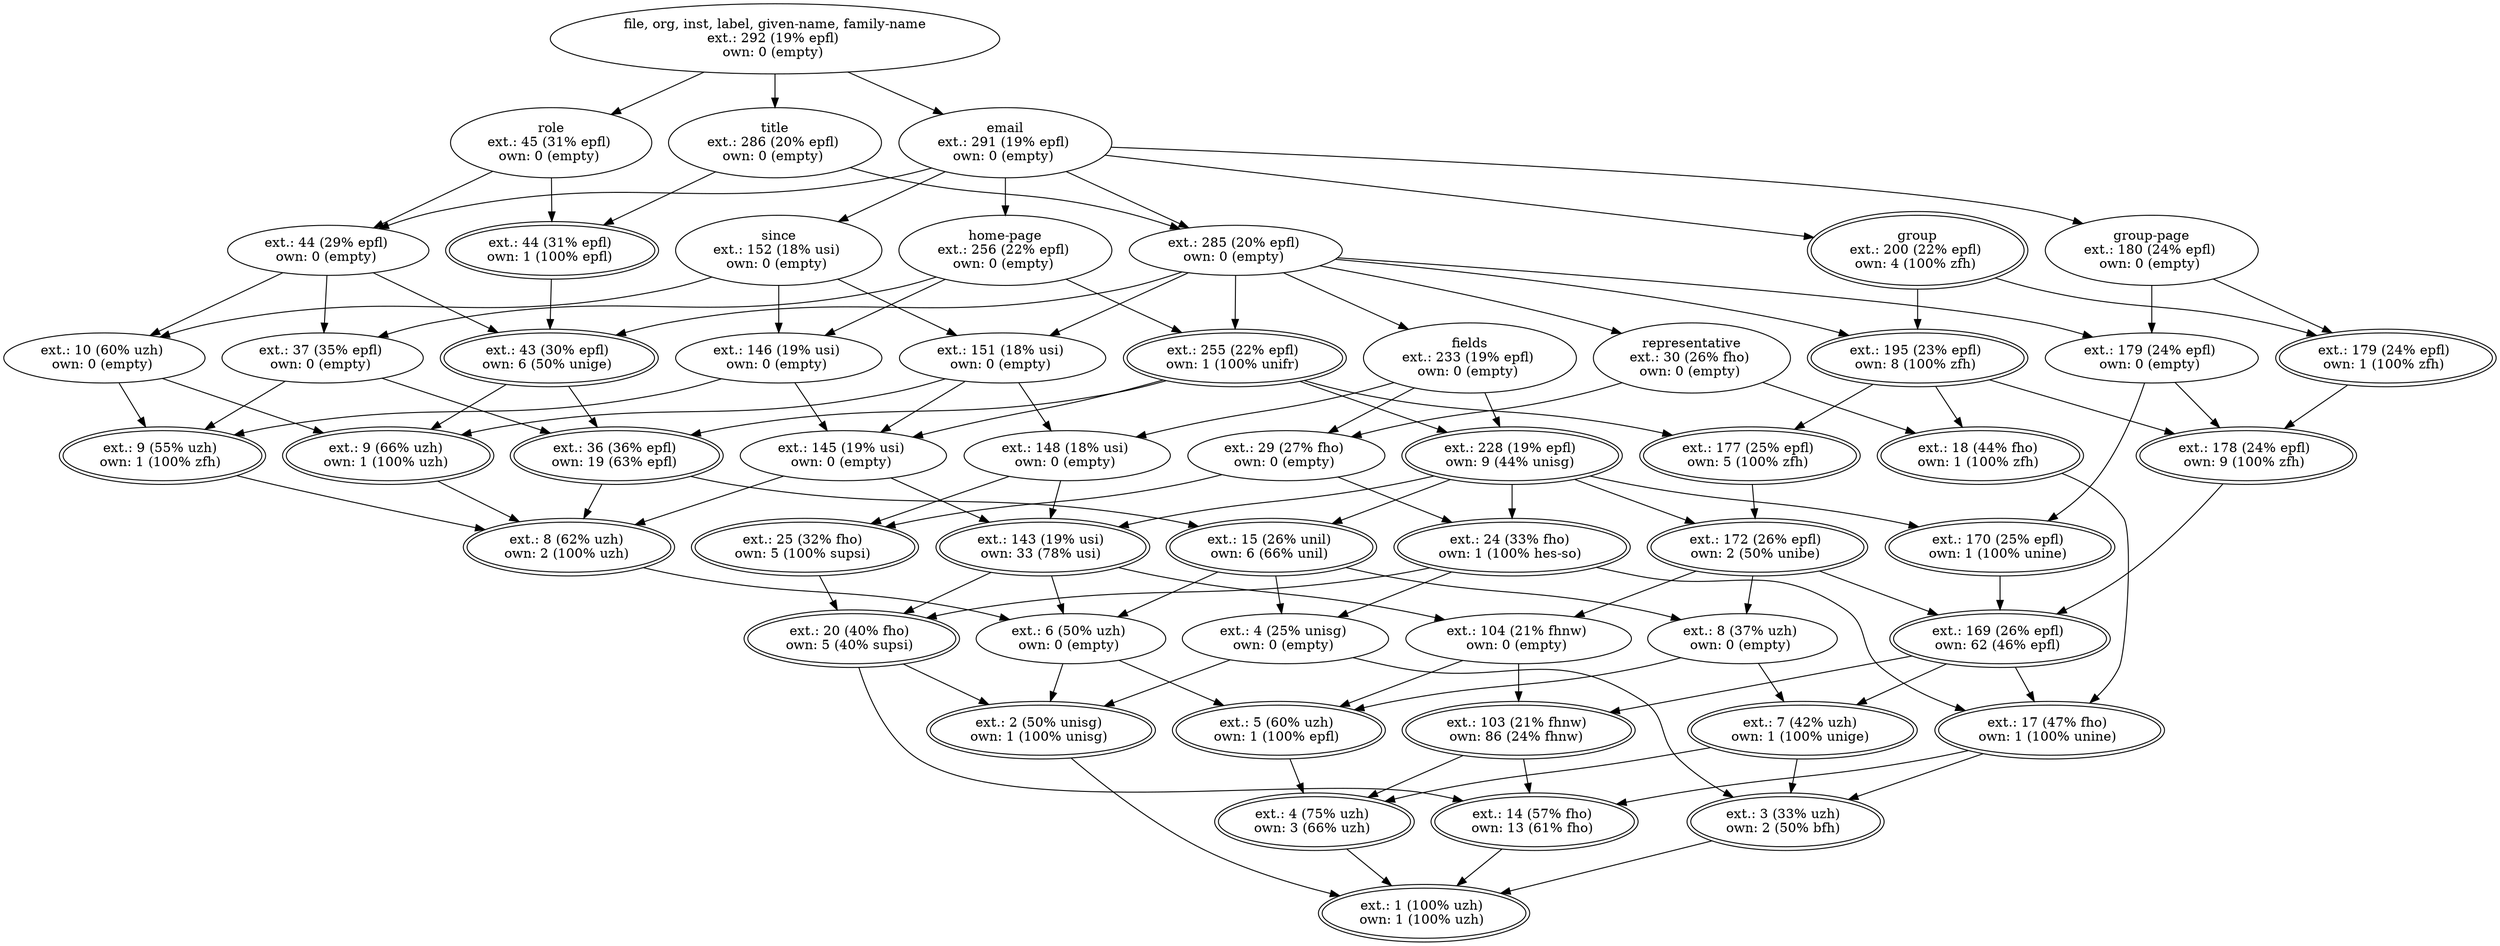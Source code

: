digraph d{
1 [label="file, org, inst, label, given-name, family-name
ext.: 292 (19% epfl) 
own: 0 (empty) "]
2 [label="ext.: 103 (21% fhnw) 
own: 86 (24% fhnw) ", peripheries = 2]
3 [label="ext.: 169 (26% epfl) 
own: 62 (46% epfl) ", peripheries = 2]
4 [label="ext.: 3 (33% uzh) 
own: 2 (50% bfh) ", peripheries = 2]
5 [label="ext.: 17 (47% fho) 
own: 1 (100% unine) ", peripheries = 2]
6 [label="ext.: 14 (57% fho) 
own: 13 (61% fho) ", peripheries = 2]
7 [label="ext.: 104 (21% fhnw) 
own: 0 (empty) "]
8 [label="ext.: 172 (26% epfl) 
own: 2 (50% unibe) ", peripheries = 2]
9 [label="ext.: 8 (37% uzh) 
own: 0 (empty) "]
10 [label="ext.: 5 (60% uzh) 
own: 1 (100% epfl) ", peripheries = 2]
11 [label="ext.: 255 (22% epfl) 
own: 1 (100% unifr) ", peripheries = 2]
12 [label="ext.: 36 (36% epfl) 
own: 19 (63% epfl) ", peripheries = 2]
13 [label="title
ext.: 286 (20% epfl) 
own: 0 (empty) "]
14 [label="ext.: 44 (31% epfl) 
own: 1 (100% epfl) ", peripheries = 2]
15 [label="ext.: 143 (19% usi) 
own: 33 (78% usi) ", peripheries = 2]
16 [label="ext.: 228 (19% epfl) 
own: 9 (44% unisg) ", peripheries = 2]
17 [label="ext.: 24 (33% fho) 
own: 1 (100% hes-so) ", peripheries = 2]
18 [label="ext.: 20 (40% fho) 
own: 5 (40% supsi) ", peripheries = 2]
19 [label="ext.: 7 (42% uzh) 
own: 1 (100% unige) ", peripheries = 2]
20 [label="ext.: 4 (75% uzh) 
own: 3 (66% uzh) ", peripheries = 2]
21 [label="ext.: 148 (18% usi) 
own: 0 (empty) "]
22 [label="fields
ext.: 233 (19% epfl) 
own: 0 (empty) "]
23 [label="ext.: 29 (27% fho) 
own: 0 (empty) "]
24 [label="ext.: 25 (32% fho) 
own: 5 (100% supsi) ", peripheries = 2]
25 [label="ext.: 285 (20% epfl) 
own: 0 (empty) "]
26 [label="ext.: 15 (26% unil) 
own: 6 (66% unil) ", peripheries = 2]
27 [label="ext.: 43 (30% epfl) 
own: 6 (50% unige) ", peripheries = 2]
28 [label="ext.: 170 (25% epfl) 
own: 1 (100% unine) ", peripheries = 2]
29 [label="ext.: 4 (25% unisg) 
own: 0 (empty) "]
30 [label="ext.: 6 (50% uzh) 
own: 0 (empty) "]
31 [label="ext.: 2 (50% unisg) 
own: 1 (100% unisg) ", peripheries = 2]
32 [label="ext.: 151 (18% usi) 
own: 0 (empty) "]
33 [label="ext.: 9 (66% uzh) 
own: 1 (100% uzh) ", peripheries = 2]
34 [label="ext.: 145 (19% usi) 
own: 0 (empty) "]
35 [label="ext.: 8 (62% uzh) 
own: 2 (100% uzh) ", peripheries = 2]
36 [label="ext.: 1 (100% uzh) 
own: 1 (100% uzh) ", peripheries = 2]
37 [label="ext.: 146 (19% usi) 
own: 0 (empty) "]
38 [label="home-page
ext.: 256 (22% epfl) 
own: 0 (empty) "]
39 [label="ext.: 37 (35% epfl) 
own: 0 (empty) "]
40 [label="ext.: 9 (55% uzh) 
own: 1 (100% zfh) ", peripheries = 2]
41 [label="role
ext.: 45 (31% epfl) 
own: 0 (empty) "]
42 [label="since
ext.: 152 (18% usi) 
own: 0 (empty) "]
43 [label="email
ext.: 291 (19% epfl) 
own: 0 (empty) "]
44 [label="ext.: 44 (29% epfl) 
own: 0 (empty) "]
45 [label="ext.: 10 (60% uzh) 
own: 0 (empty) "]
46 [label="ext.: 177 (25% epfl) 
own: 5 (100% zfh) ", peripheries = 2]
47 [label="ext.: 195 (23% epfl) 
own: 8 (100% zfh) ", peripheries = 2]
48 [label="group
ext.: 200 (22% epfl) 
own: 4 (100% zfh) ", peripheries = 2]
49 [label="ext.: 178 (24% epfl) 
own: 9 (100% zfh) ", peripheries = 2]
50 [label="ext.: 179 (24% epfl) 
own: 0 (empty) "]
51 [label="ext.: 179 (24% epfl) 
own: 1 (100% zfh) ", peripheries = 2]
52 [label="group-page
ext.: 180 (24% epfl) 
own: 0 (empty) "]
53 [label="ext.: 18 (44% fho) 
own: 1 (100% zfh) ", peripheries = 2]
54 [label="representative
ext.: 30 (26% fho) 
own: 0 (empty) "]
1->13;
1->41;
1->43;
13->14;
13->25;
41->14;
41->44;
43->25;
43->38;
43->42;
43->44;
43->48;
43->52;
14->27;
25->11;
25->22;
25->27;
25->32;
25->47;
25->50;
25->54;
38->11;
38->37;
38->39;
42->32;
42->37;
42->45;
44->27;
44->39;
44->45;
48->47;
48->51;
52->50;
52->51;
11->12;
11->16;
11->34;
11->46;
22->16;
22->21;
22->23;
27->12;
27->33;
32->21;
32->33;
32->34;
37->34;
37->40;
39->12;
39->40;
45->33;
45->40;
47->46;
47->49;
47->53;
50->49;
51->49;
54->23;
54->53;
12->26;
12->35;
16->8;
16->15;
16->17;
16->26;
16->28;
21->15;
21->24;
23->17;
23->24;
33->35;
34->15;
34->35;
40->35;
46->8;
8->3;
8->7;
8->9;
15->7;
15->18;
15->30;
17->18;
17->29;
24->18;
26->9;
26->29;
26->30;
28->3;
35->30;
3->2;
3->5;
3->19;
7->2;
7->10;
9->10;
9->19;
18->31;
29->31;
30->10;
30->31;
2->6;
2->20;
5->4;
5->6;
10->20;
19->4;
19->20;
4->36;
6->36;
20->36;
50->28;
49->3;
17->5;
18->6;
29->4;
31->36;
53->5;
}